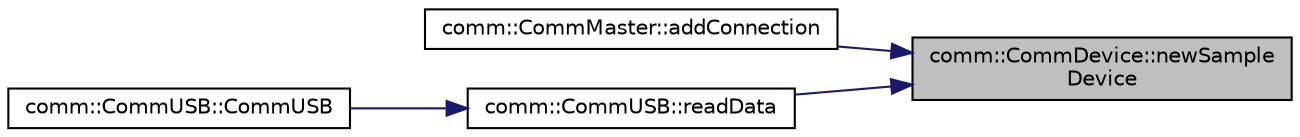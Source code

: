 digraph "comm::CommDevice::newSampleDevice"
{
 // LATEX_PDF_SIZE
  edge [fontname="Helvetica",fontsize="10",labelfontname="Helvetica",labelfontsize="10"];
  node [fontname="Helvetica",fontsize="10",shape=record];
  rankdir="RL";
  Node1 [label="comm::CommDevice::newSample\lDevice",height=0.2,width=0.4,color="black", fillcolor="grey75", style="filled", fontcolor="black",tooltip="Emit after a package was received and parsed."];
  Node1 -> Node2 [dir="back",color="midnightblue",fontsize="10",style="solid",fontname="Helvetica"];
  Node2 [label="comm::CommMaster::addConnection",height=0.2,width=0.4,color="black", fillcolor="white", style="filled",URL="$classcomm_1_1_comm_master.html#a20313a06785b1817ed883e29d72a8282",tooltip="Create connection."];
  Node1 -> Node3 [dir="back",color="midnightblue",fontsize="10",style="solid",fontname="Helvetica"];
  Node3 [label="comm::CommUSB::readData",height=0.2,width=0.4,color="black", fillcolor="white", style="filled",URL="$classcomm_1_1_comm_u_s_b.html#ad37cdf76196c13ec5e8225853b3f6d05",tooltip="Method to read the received data."];
  Node3 -> Node4 [dir="back",color="midnightblue",fontsize="10",style="solid",fontname="Helvetica"];
  Node4 [label="comm::CommUSB::CommUSB",height=0.2,width=0.4,color="black", fillcolor="white", style="filled",URL="$classcomm_1_1_comm_u_s_b.html#a29440857f23e85afb8b8c0803c5ba7c5",tooltip="Construct a new Comm USB object."];
}
